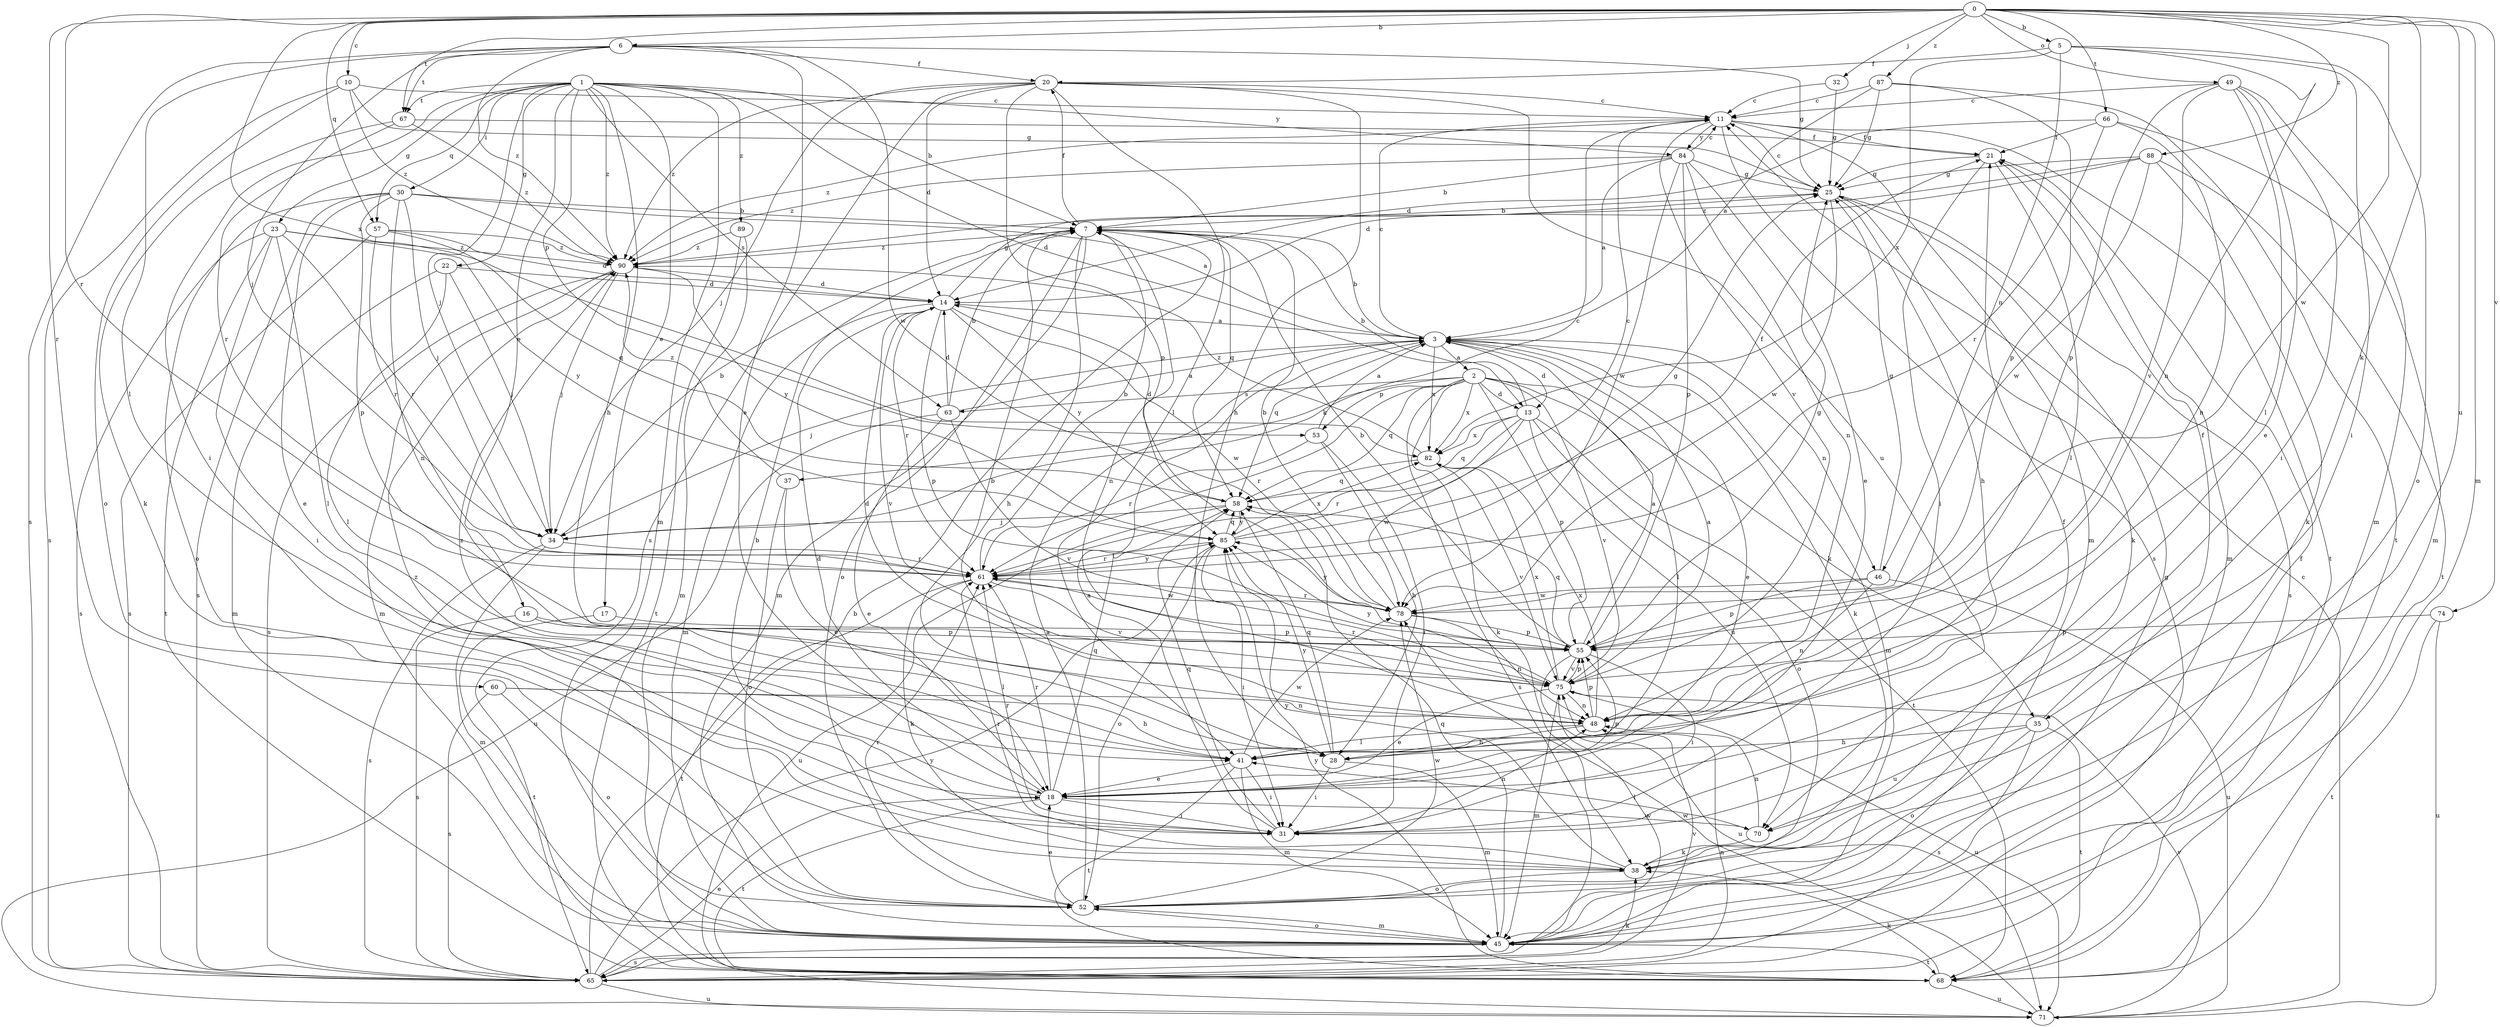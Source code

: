 strict digraph  {
0;
1;
2;
3;
5;
6;
7;
10;
11;
13;
14;
16;
17;
18;
20;
21;
22;
23;
25;
28;
30;
31;
32;
34;
35;
37;
38;
41;
45;
46;
48;
49;
52;
53;
55;
57;
58;
60;
61;
63;
65;
66;
67;
68;
70;
71;
74;
75;
78;
82;
84;
85;
87;
88;
89;
90;
0 -> 5  [label=b];
0 -> 6  [label=b];
0 -> 10  [label=c];
0 -> 32  [label=j];
0 -> 35  [label=k];
0 -> 45  [label=m];
0 -> 49  [label=o];
0 -> 57  [label=q];
0 -> 60  [label=r];
0 -> 61  [label=r];
0 -> 66  [label=t];
0 -> 67  [label=t];
0 -> 70  [label=u];
0 -> 74  [label=v];
0 -> 78  [label=w];
0 -> 82  [label=x];
0 -> 87  [label=z];
0 -> 88  [label=z];
1 -> 7  [label=b];
1 -> 13  [label=d];
1 -> 16  [label=e];
1 -> 17  [label=e];
1 -> 22  [label=g];
1 -> 23  [label=g];
1 -> 28  [label=h];
1 -> 30  [label=i];
1 -> 31  [label=i];
1 -> 34  [label=j];
1 -> 45  [label=m];
1 -> 53  [label=p];
1 -> 57  [label=q];
1 -> 63  [label=s];
1 -> 67  [label=t];
1 -> 84  [label=y];
1 -> 89  [label=z];
1 -> 90  [label=z];
2 -> 13  [label=d];
2 -> 35  [label=k];
2 -> 37  [label=k];
2 -> 38  [label=k];
2 -> 41  [label=l];
2 -> 53  [label=p];
2 -> 55  [label=p];
2 -> 58  [label=q];
2 -> 61  [label=r];
2 -> 63  [label=s];
2 -> 65  [label=s];
2 -> 75  [label=v];
2 -> 82  [label=x];
3 -> 2  [label=a];
3 -> 7  [label=b];
3 -> 11  [label=c];
3 -> 13  [label=d];
3 -> 18  [label=e];
3 -> 34  [label=j];
3 -> 38  [label=k];
3 -> 45  [label=m];
3 -> 46  [label=n];
3 -> 58  [label=q];
3 -> 82  [label=x];
5 -> 20  [label=f];
5 -> 31  [label=i];
5 -> 46  [label=n];
5 -> 48  [label=n];
5 -> 52  [label=o];
5 -> 82  [label=x];
6 -> 18  [label=e];
6 -> 20  [label=f];
6 -> 25  [label=g];
6 -> 34  [label=j];
6 -> 41  [label=l];
6 -> 65  [label=s];
6 -> 67  [label=t];
6 -> 78  [label=w];
6 -> 90  [label=z];
7 -> 20  [label=f];
7 -> 28  [label=h];
7 -> 45  [label=m];
7 -> 48  [label=n];
7 -> 52  [label=o];
7 -> 58  [label=q];
7 -> 90  [label=z];
10 -> 11  [label=c];
10 -> 25  [label=g];
10 -> 52  [label=o];
10 -> 65  [label=s];
10 -> 90  [label=z];
11 -> 21  [label=f];
11 -> 45  [label=m];
11 -> 65  [label=s];
11 -> 68  [label=t];
11 -> 75  [label=v];
11 -> 84  [label=y];
11 -> 90  [label=z];
13 -> 7  [label=b];
13 -> 52  [label=o];
13 -> 58  [label=q];
13 -> 61  [label=r];
13 -> 68  [label=t];
13 -> 70  [label=u];
13 -> 78  [label=w];
13 -> 82  [label=x];
14 -> 3  [label=a];
14 -> 25  [label=g];
14 -> 45  [label=m];
14 -> 55  [label=p];
14 -> 61  [label=r];
14 -> 75  [label=v];
14 -> 78  [label=w];
14 -> 85  [label=y];
16 -> 41  [label=l];
16 -> 55  [label=p];
16 -> 65  [label=s];
17 -> 55  [label=p];
17 -> 68  [label=t];
18 -> 14  [label=d];
18 -> 31  [label=i];
18 -> 55  [label=p];
18 -> 58  [label=q];
18 -> 61  [label=r];
18 -> 68  [label=t];
18 -> 70  [label=u];
18 -> 90  [label=z];
20 -> 11  [label=c];
20 -> 14  [label=d];
20 -> 28  [label=h];
20 -> 34  [label=j];
20 -> 41  [label=l];
20 -> 55  [label=p];
20 -> 65  [label=s];
20 -> 70  [label=u];
20 -> 90  [label=z];
21 -> 25  [label=g];
21 -> 31  [label=i];
21 -> 41  [label=l];
21 -> 45  [label=m];
22 -> 14  [label=d];
22 -> 34  [label=j];
22 -> 41  [label=l];
22 -> 45  [label=m];
23 -> 31  [label=i];
23 -> 41  [label=l];
23 -> 61  [label=r];
23 -> 65  [label=s];
23 -> 68  [label=t];
23 -> 85  [label=y];
23 -> 90  [label=z];
25 -> 7  [label=b];
25 -> 11  [label=c];
25 -> 28  [label=h];
25 -> 38  [label=k];
25 -> 65  [label=s];
25 -> 78  [label=w];
28 -> 31  [label=i];
28 -> 45  [label=m];
28 -> 58  [label=q];
28 -> 85  [label=y];
30 -> 3  [label=a];
30 -> 7  [label=b];
30 -> 18  [label=e];
30 -> 34  [label=j];
30 -> 48  [label=n];
30 -> 52  [label=o];
30 -> 55  [label=p];
30 -> 65  [label=s];
31 -> 3  [label=a];
31 -> 7  [label=b];
31 -> 48  [label=n];
31 -> 58  [label=q];
31 -> 61  [label=r];
32 -> 11  [label=c];
32 -> 25  [label=g];
34 -> 7  [label=b];
34 -> 11  [label=c];
34 -> 45  [label=m];
34 -> 61  [label=r];
34 -> 65  [label=s];
35 -> 21  [label=f];
35 -> 28  [label=h];
35 -> 52  [label=o];
35 -> 65  [label=s];
35 -> 68  [label=t];
35 -> 70  [label=u];
37 -> 18  [label=e];
37 -> 52  [label=o];
37 -> 90  [label=z];
38 -> 21  [label=f];
38 -> 52  [label=o];
38 -> 61  [label=r];
38 -> 85  [label=y];
38 -> 90  [label=z];
41 -> 18  [label=e];
41 -> 31  [label=i];
41 -> 45  [label=m];
41 -> 68  [label=t];
41 -> 78  [label=w];
45 -> 21  [label=f];
45 -> 25  [label=g];
45 -> 52  [label=o];
45 -> 58  [label=q];
45 -> 65  [label=s];
45 -> 68  [label=t];
45 -> 75  [label=v];
46 -> 25  [label=g];
46 -> 48  [label=n];
46 -> 55  [label=p];
46 -> 71  [label=u];
46 -> 78  [label=w];
48 -> 7  [label=b];
48 -> 28  [label=h];
48 -> 41  [label=l];
48 -> 55  [label=p];
48 -> 82  [label=x];
49 -> 11  [label=c];
49 -> 18  [label=e];
49 -> 31  [label=i];
49 -> 41  [label=l];
49 -> 45  [label=m];
49 -> 55  [label=p];
49 -> 75  [label=v];
52 -> 3  [label=a];
52 -> 18  [label=e];
52 -> 45  [label=m];
52 -> 61  [label=r];
52 -> 78  [label=w];
53 -> 3  [label=a];
53 -> 28  [label=h];
53 -> 31  [label=i];
53 -> 61  [label=r];
55 -> 3  [label=a];
55 -> 7  [label=b];
55 -> 25  [label=g];
55 -> 31  [label=i];
55 -> 58  [label=q];
55 -> 71  [label=u];
55 -> 75  [label=v];
57 -> 14  [label=d];
57 -> 58  [label=q];
57 -> 61  [label=r];
57 -> 65  [label=s];
57 -> 90  [label=z];
58 -> 14  [label=d];
58 -> 34  [label=j];
58 -> 71  [label=u];
58 -> 85  [label=y];
60 -> 28  [label=h];
60 -> 48  [label=n];
60 -> 52  [label=o];
60 -> 65  [label=s];
61 -> 7  [label=b];
61 -> 25  [label=g];
61 -> 38  [label=k];
61 -> 68  [label=t];
61 -> 75  [label=v];
61 -> 78  [label=w];
61 -> 85  [label=y];
63 -> 3  [label=a];
63 -> 7  [label=b];
63 -> 14  [label=d];
63 -> 18  [label=e];
63 -> 71  [label=u];
63 -> 75  [label=v];
65 -> 7  [label=b];
65 -> 18  [label=e];
65 -> 38  [label=k];
65 -> 48  [label=n];
65 -> 71  [label=u];
65 -> 75  [label=v];
65 -> 85  [label=y];
66 -> 14  [label=d];
66 -> 21  [label=f];
66 -> 45  [label=m];
66 -> 48  [label=n];
66 -> 61  [label=r];
67 -> 21  [label=f];
67 -> 38  [label=k];
67 -> 61  [label=r];
67 -> 90  [label=z];
68 -> 38  [label=k];
68 -> 71  [label=u];
68 -> 85  [label=y];
70 -> 38  [label=k];
70 -> 41  [label=l];
70 -> 48  [label=n];
71 -> 11  [label=c];
71 -> 75  [label=v];
71 -> 78  [label=w];
74 -> 55  [label=p];
74 -> 68  [label=t];
74 -> 71  [label=u];
75 -> 3  [label=a];
75 -> 14  [label=d];
75 -> 18  [label=e];
75 -> 45  [label=m];
75 -> 48  [label=n];
75 -> 55  [label=p];
75 -> 61  [label=r];
75 -> 71  [label=u];
75 -> 82  [label=x];
75 -> 85  [label=y];
78 -> 7  [label=b];
78 -> 48  [label=n];
78 -> 55  [label=p];
78 -> 61  [label=r];
78 -> 85  [label=y];
82 -> 58  [label=q];
82 -> 75  [label=v];
82 -> 90  [label=z];
84 -> 3  [label=a];
84 -> 7  [label=b];
84 -> 11  [label=c];
84 -> 18  [label=e];
84 -> 25  [label=g];
84 -> 48  [label=n];
84 -> 55  [label=p];
84 -> 78  [label=w];
84 -> 90  [label=z];
85 -> 11  [label=c];
85 -> 21  [label=f];
85 -> 31  [label=i];
85 -> 52  [label=o];
85 -> 58  [label=q];
85 -> 61  [label=r];
85 -> 82  [label=x];
87 -> 3  [label=a];
87 -> 11  [label=c];
87 -> 25  [label=g];
87 -> 55  [label=p];
87 -> 68  [label=t];
88 -> 14  [label=d];
88 -> 25  [label=g];
88 -> 38  [label=k];
88 -> 68  [label=t];
88 -> 78  [label=w];
88 -> 90  [label=z];
89 -> 45  [label=m];
89 -> 68  [label=t];
89 -> 90  [label=z];
90 -> 14  [label=d];
90 -> 34  [label=j];
90 -> 45  [label=m];
90 -> 65  [label=s];
90 -> 85  [label=y];
}

